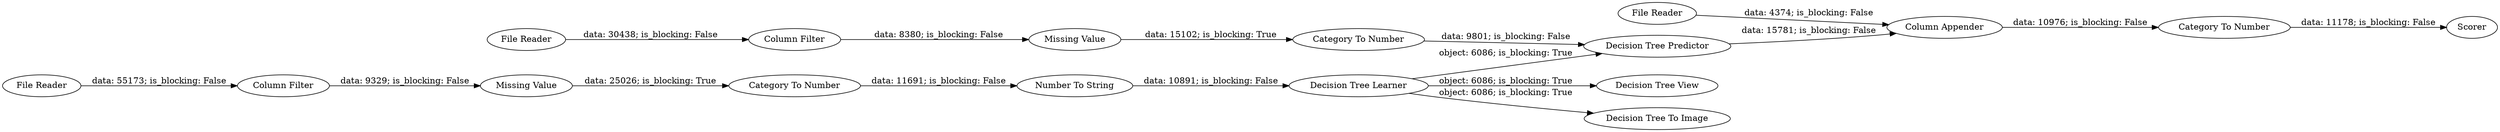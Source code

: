 digraph {
	"5438583253513102474_5" [label="Column Filter"]
	"5438583253513102474_14" [label="Number To String"]
	"5438583253513102474_6" [label="Column Filter"]
	"5438583253513102474_16" [label="Column Appender"]
	"5438583253513102474_2" [label="File Reader"]
	"5438583253513102474_10" [label="Decision Tree Learner"]
	"5438583253513102474_20" [label="Decision Tree View"]
	"5438583253513102474_9" [label="Category To Number"]
	"5438583253513102474_15" [label="Decision Tree Predictor"]
	"5438583253513102474_3" [label="File Reader"]
	"5438583253513102474_17" [label="Category To Number"]
	"5438583253513102474_4" [label="Missing Value"]
	"5438583253513102474_1" [label="File Reader"]
	"5438583253513102474_19" [label="Decision Tree To Image"]
	"5438583253513102474_8" [label="Category To Number"]
	"5438583253513102474_7" [label="Missing Value"]
	"5438583253513102474_18" [label=Scorer]
	"5438583253513102474_3" -> "5438583253513102474_16" [label="data: 4374; is_blocking: False"]
	"5438583253513102474_4" -> "5438583253513102474_8" [label="data: 25026; is_blocking: True"]
	"5438583253513102474_9" -> "5438583253513102474_15" [label="data: 9801; is_blocking: False"]
	"5438583253513102474_7" -> "5438583253513102474_9" [label="data: 15102; is_blocking: True"]
	"5438583253513102474_2" -> "5438583253513102474_5" [label="data: 55173; is_blocking: False"]
	"5438583253513102474_10" -> "5438583253513102474_15" [label="object: 6086; is_blocking: True"]
	"5438583253513102474_10" -> "5438583253513102474_19" [label="object: 6086; is_blocking: True"]
	"5438583253513102474_14" -> "5438583253513102474_10" [label="data: 10891; is_blocking: False"]
	"5438583253513102474_8" -> "5438583253513102474_14" [label="data: 11691; is_blocking: False"]
	"5438583253513102474_10" -> "5438583253513102474_20" [label="object: 6086; is_blocking: True"]
	"5438583253513102474_15" -> "5438583253513102474_16" [label="data: 15781; is_blocking: False"]
	"5438583253513102474_6" -> "5438583253513102474_7" [label="data: 8380; is_blocking: False"]
	"5438583253513102474_17" -> "5438583253513102474_18" [label="data: 11178; is_blocking: False"]
	"5438583253513102474_5" -> "5438583253513102474_4" [label="data: 9329; is_blocking: False"]
	"5438583253513102474_1" -> "5438583253513102474_6" [label="data: 30438; is_blocking: False"]
	"5438583253513102474_16" -> "5438583253513102474_17" [label="data: 10976; is_blocking: False"]
	rankdir=LR
}
